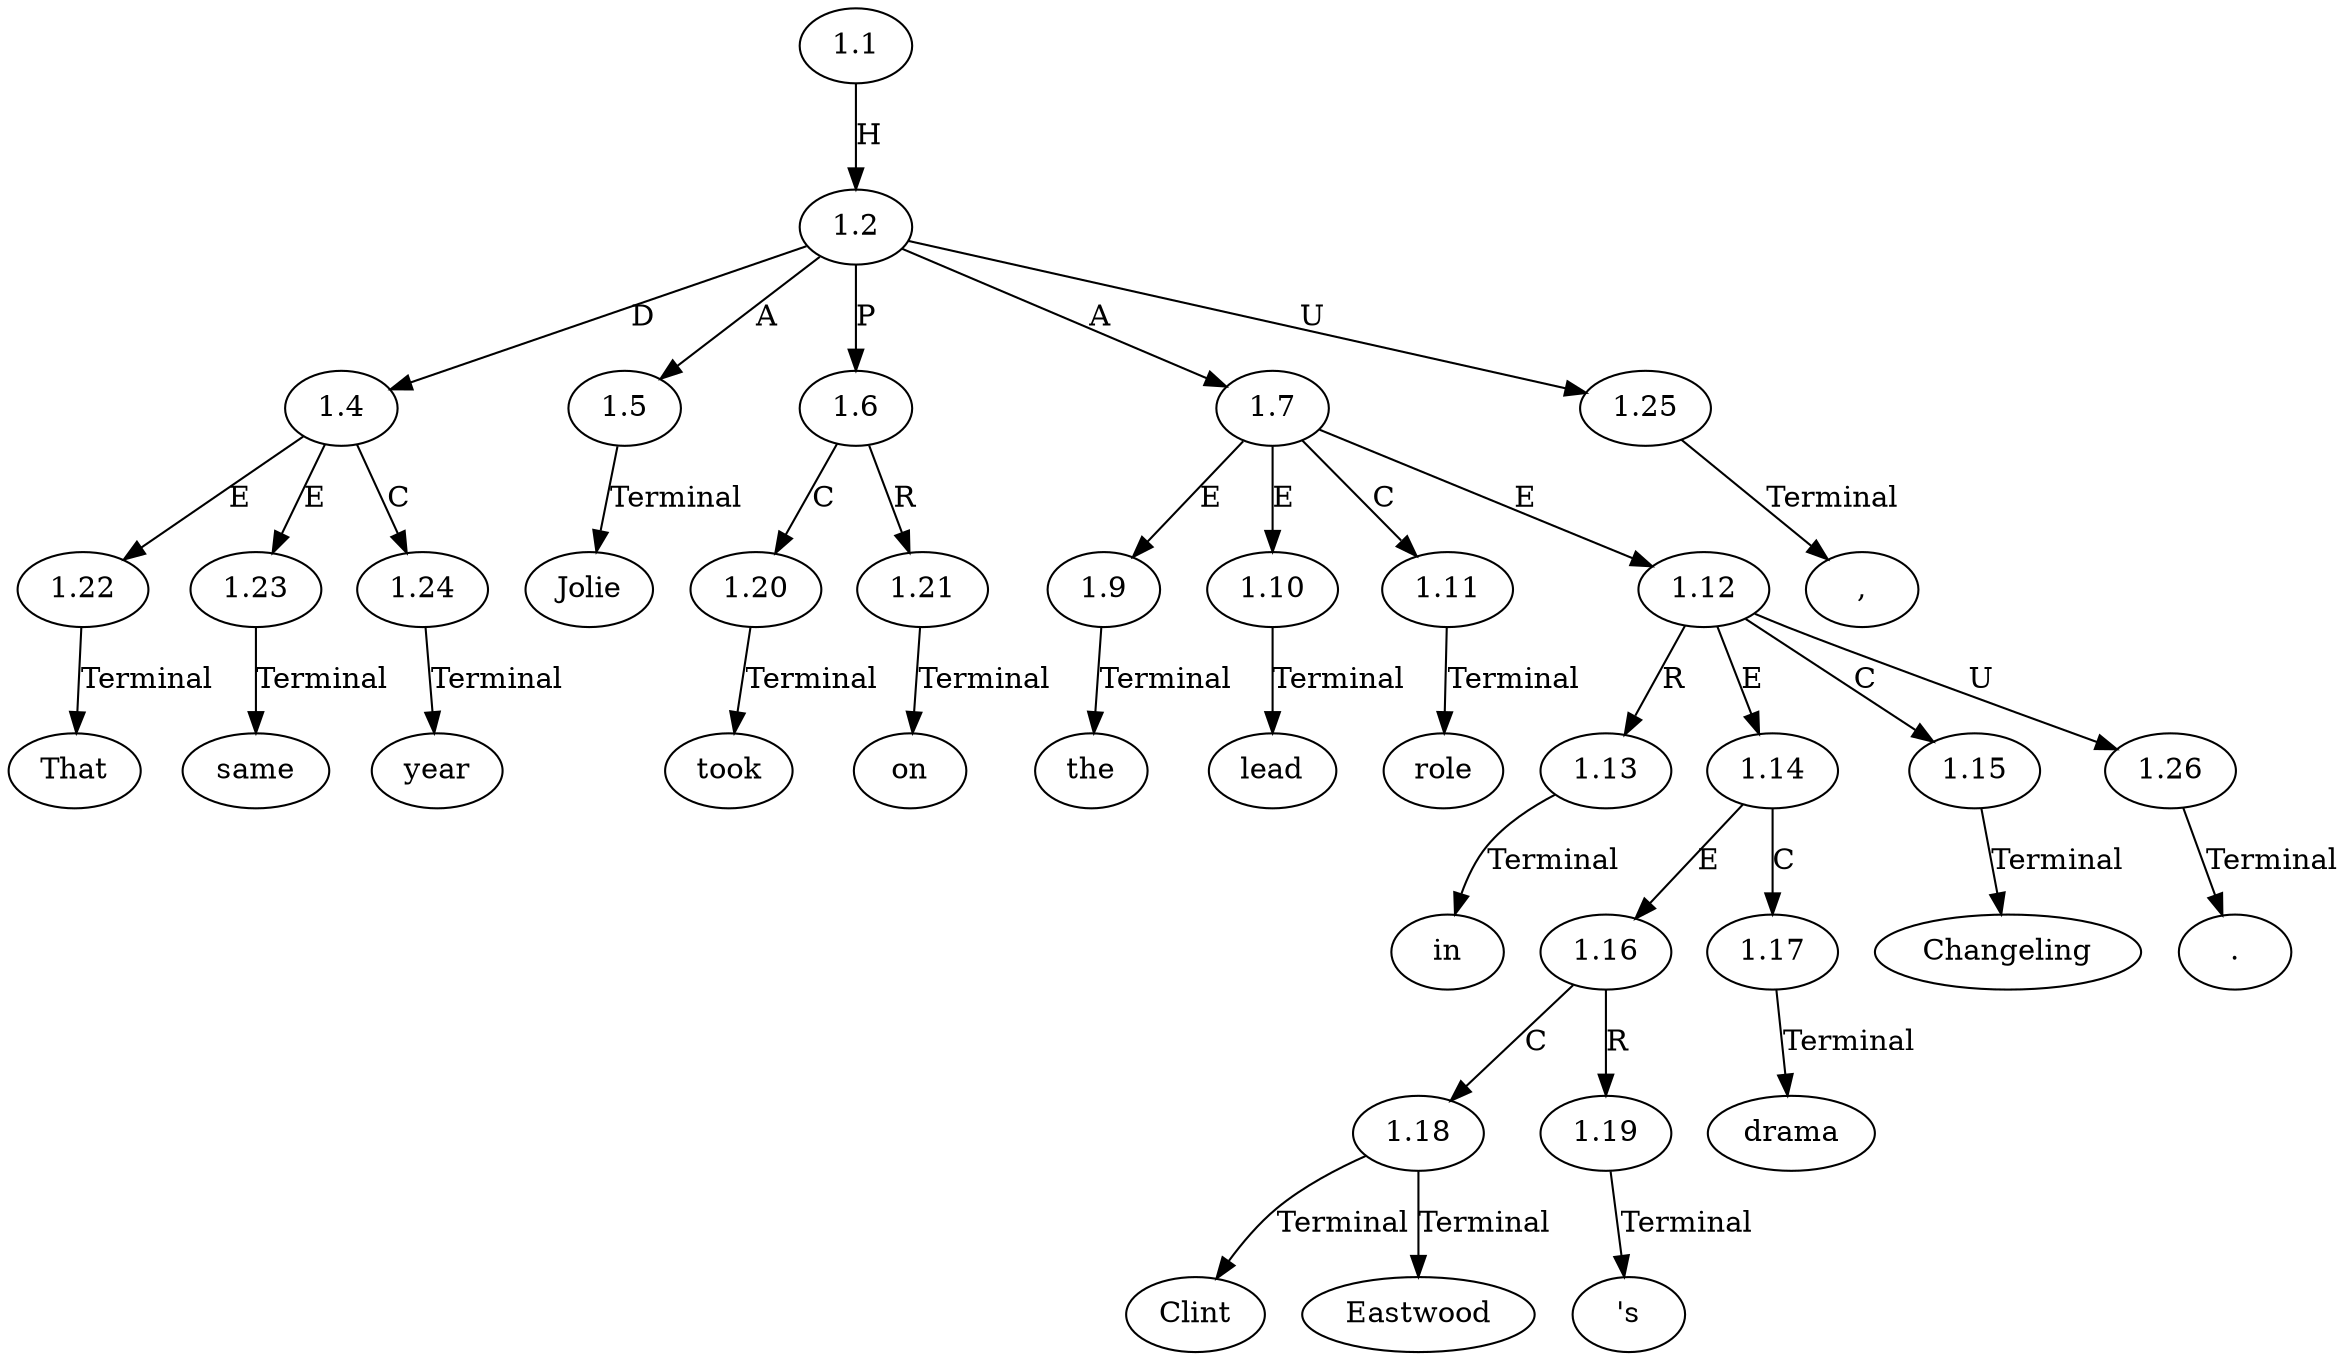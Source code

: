 // Graph
digraph {
	0.1 [label=That ordering=out]
	0.10 [label=role ordering=out]
	0.11 [label=in ordering=out]
	0.12 [label=Clint ordering=out]
	0.13 [label=Eastwood ordering=out]
	0.14 [label="'s" ordering=out]
	0.15 [label=drama ordering=out]
	0.16 [label=Changeling ordering=out]
	0.17 [label="." ordering=out]
	0.2 [label=same ordering=out]
	0.3 [label=year ordering=out]
	0.4 [label="," ordering=out]
	0.5 [label=Jolie ordering=out]
	0.6 [label=took ordering=out]
	0.7 [label=on ordering=out]
	0.8 [label=the ordering=out]
	0.9 [label=lead ordering=out]
	1.1 [label=1.1 ordering=out]
	1.2 [label=1.2 ordering=out]
	1.4 [label=1.4 ordering=out]
	1.5 [label=1.5 ordering=out]
	1.6 [label=1.6 ordering=out]
	1.7 [label=1.7 ordering=out]
	1.9 [label=1.9 ordering=out]
	1.10 [label=1.10 ordering=out]
	1.11 [label=1.11 ordering=out]
	1.12 [label=1.12 ordering=out]
	1.13 [label=1.13 ordering=out]
	1.14 [label=1.14 ordering=out]
	1.15 [label=1.15 ordering=out]
	1.16 [label=1.16 ordering=out]
	1.17 [label=1.17 ordering=out]
	1.18 [label=1.18 ordering=out]
	1.19 [label=1.19 ordering=out]
	1.20 [label=1.20 ordering=out]
	1.21 [label=1.21 ordering=out]
	1.22 [label=1.22 ordering=out]
	1.23 [label=1.23 ordering=out]
	1.24 [label=1.24 ordering=out]
	1.25 [label=1.25 ordering=out]
	1.26 [label=1.26 ordering=out]
	1.1 -> 1.2 [label=H ordering=out]
	1.2 -> 1.4 [label=D ordering=out]
	1.2 -> 1.5 [label=A ordering=out]
	1.2 -> 1.6 [label=P ordering=out]
	1.2 -> 1.7 [label=A ordering=out]
	1.2 -> 1.25 [label=U ordering=out]
	1.4 -> 1.22 [label=E ordering=out]
	1.4 -> 1.23 [label=E ordering=out]
	1.4 -> 1.24 [label=C ordering=out]
	1.5 -> 0.5 [label=Terminal ordering=out]
	1.6 -> 1.20 [label=C ordering=out]
	1.6 -> 1.21 [label=R ordering=out]
	1.7 -> 1.9 [label=E ordering=out]
	1.7 -> 1.10 [label=E ordering=out]
	1.7 -> 1.11 [label=C ordering=out]
	1.7 -> 1.12 [label=E ordering=out]
	1.9 -> 0.8 [label=Terminal ordering=out]
	1.10 -> 0.9 [label=Terminal ordering=out]
	1.11 -> 0.10 [label=Terminal ordering=out]
	1.12 -> 1.13 [label=R ordering=out]
	1.12 -> 1.14 [label=E ordering=out]
	1.12 -> 1.15 [label=C ordering=out]
	1.12 -> 1.26 [label=U ordering=out]
	1.13 -> 0.11 [label=Terminal ordering=out]
	1.14 -> 1.16 [label=E ordering=out]
	1.14 -> 1.17 [label=C ordering=out]
	1.15 -> 0.16 [label=Terminal ordering=out]
	1.16 -> 1.18 [label=C ordering=out]
	1.16 -> 1.19 [label=R ordering=out]
	1.17 -> 0.15 [label=Terminal ordering=out]
	1.18 -> 0.12 [label=Terminal ordering=out]
	1.18 -> 0.13 [label=Terminal ordering=out]
	1.19 -> 0.14 [label=Terminal ordering=out]
	1.20 -> 0.6 [label=Terminal ordering=out]
	1.21 -> 0.7 [label=Terminal ordering=out]
	1.22 -> 0.1 [label=Terminal ordering=out]
	1.23 -> 0.2 [label=Terminal ordering=out]
	1.24 -> 0.3 [label=Terminal ordering=out]
	1.25 -> 0.4 [label=Terminal ordering=out]
	1.26 -> 0.17 [label=Terminal ordering=out]
}
